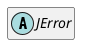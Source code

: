 @startuml
set namespaceSeparator \\
hide members
hide << alias >> circle

abstract class JError
@enduml
